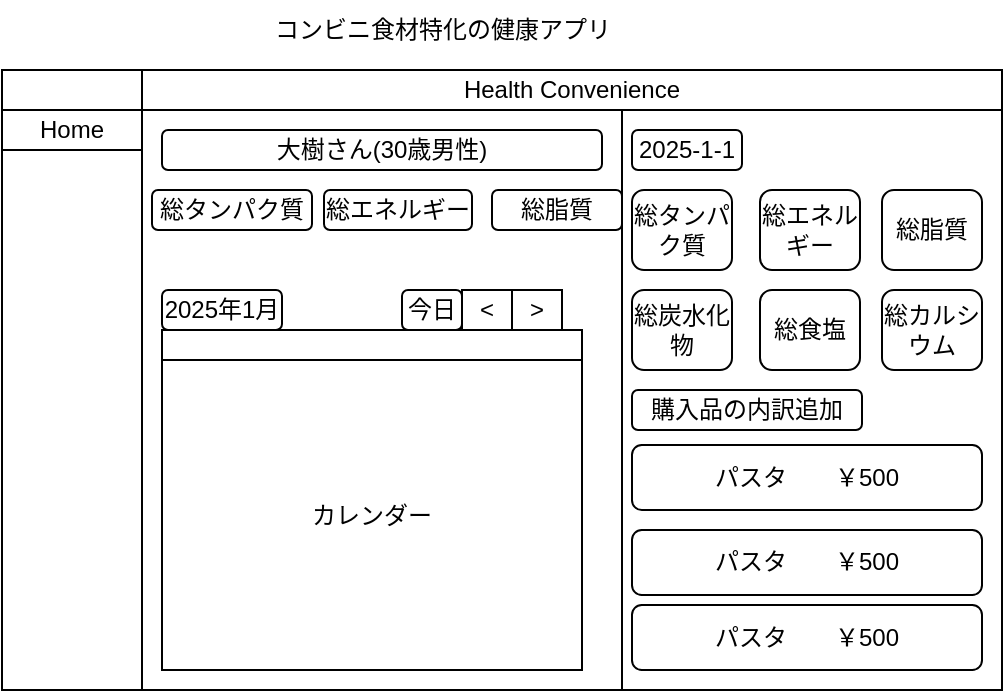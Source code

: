 <mxfile>
    <diagram id="_BVECQvLojmbbV3W4aIb" name="ページ1">
        <mxGraphModel dx="526" dy="381" grid="1" gridSize="10" guides="1" tooltips="1" connect="1" arrows="1" fold="1" page="1" pageScale="1" pageWidth="827" pageHeight="1169" math="0" shadow="0">
            <root>
                <mxCell id="0"/>
                <mxCell id="1" parent="0"/>
                <mxCell id="2" value="" style="rounded=0;whiteSpace=wrap;html=1;" vertex="1" parent="1">
                    <mxGeometry x="10" y="50" width="500" height="310" as="geometry"/>
                </mxCell>
                <mxCell id="3" value="" style="rounded=0;whiteSpace=wrap;html=1;" vertex="1" parent="1">
                    <mxGeometry x="10" y="70" width="70" height="290" as="geometry"/>
                </mxCell>
                <mxCell id="4" value="Health Convenience" style="rounded=0;whiteSpace=wrap;html=1;" vertex="1" parent="1">
                    <mxGeometry x="80" y="50" width="430" height="20" as="geometry"/>
                </mxCell>
                <mxCell id="5" value="Home" style="rounded=0;whiteSpace=wrap;html=1;" vertex="1" parent="1">
                    <mxGeometry x="10" y="70" width="70" height="20" as="geometry"/>
                </mxCell>
                <mxCell id="6" value="カレンダー" style="rounded=0;whiteSpace=wrap;html=1;" vertex="1" parent="1">
                    <mxGeometry x="90" y="180" width="210" height="155" as="geometry"/>
                </mxCell>
                <mxCell id="7" value="" style="rounded=0;whiteSpace=wrap;html=1;" vertex="1" parent="1">
                    <mxGeometry x="320" y="70" width="190" height="290" as="geometry"/>
                </mxCell>
                <mxCell id="8" value="2025-1-1" style="rounded=1;whiteSpace=wrap;html=1;" vertex="1" parent="1">
                    <mxGeometry x="325" y="80" width="55" height="20" as="geometry"/>
                </mxCell>
                <mxCell id="9" value="総カルシウム" style="rounded=1;whiteSpace=wrap;html=1;" vertex="1" parent="1">
                    <mxGeometry x="450" y="160" width="50" height="40" as="geometry"/>
                </mxCell>
                <mxCell id="11" value="総タンパク質" style="rounded=1;whiteSpace=wrap;html=1;" vertex="1" parent="1">
                    <mxGeometry x="325" y="110" width="50" height="40" as="geometry"/>
                </mxCell>
                <mxCell id="12" value="総エネルギー" style="rounded=1;whiteSpace=wrap;html=1;" vertex="1" parent="1">
                    <mxGeometry x="389" y="110" width="50" height="40" as="geometry"/>
                </mxCell>
                <mxCell id="13" value="総脂質" style="rounded=1;whiteSpace=wrap;html=1;" vertex="1" parent="1">
                    <mxGeometry x="450" y="110" width="50" height="40" as="geometry"/>
                </mxCell>
                <mxCell id="14" value="総炭水化物" style="rounded=1;whiteSpace=wrap;html=1;" vertex="1" parent="1">
                    <mxGeometry x="325" y="160" width="50" height="40" as="geometry"/>
                </mxCell>
                <mxCell id="16" value="総食塩" style="rounded=1;whiteSpace=wrap;html=1;" vertex="1" parent="1">
                    <mxGeometry x="389" y="160" width="50" height="40" as="geometry"/>
                </mxCell>
                <mxCell id="18" value="コンビニ食材特化の健康アプリ" style="text;html=1;align=center;verticalAlign=middle;resizable=0;points=[];autosize=1;strokeColor=none;fillColor=none;" vertex="1" parent="1">
                    <mxGeometry x="135" y="15" width="190" height="30" as="geometry"/>
                </mxCell>
                <mxCell id="21" value="購入品の内訳追加" style="rounded=1;whiteSpace=wrap;html=1;" vertex="1" parent="1">
                    <mxGeometry x="325" y="210" width="115" height="20" as="geometry"/>
                </mxCell>
                <mxCell id="22" value="パスタ　　￥500" style="rounded=1;whiteSpace=wrap;html=1;" vertex="1" parent="1">
                    <mxGeometry x="325" y="237.5" width="175" height="32.5" as="geometry"/>
                </mxCell>
                <mxCell id="23" value="パスタ　　￥500" style="rounded=1;whiteSpace=wrap;html=1;" vertex="1" parent="1">
                    <mxGeometry x="325" y="280" width="175" height="32.5" as="geometry"/>
                </mxCell>
                <mxCell id="24" value="パスタ　　￥500" style="rounded=1;whiteSpace=wrap;html=1;" vertex="1" parent="1">
                    <mxGeometry x="325" y="317.5" width="175" height="32.5" as="geometry"/>
                </mxCell>
                <mxCell id="25" value="2025年1月" style="rounded=1;whiteSpace=wrap;html=1;" vertex="1" parent="1">
                    <mxGeometry x="90" y="160" width="60" height="20" as="geometry"/>
                </mxCell>
                <mxCell id="26" value="カレンダー" style="rounded=0;whiteSpace=wrap;html=1;" vertex="1" parent="1">
                    <mxGeometry x="90" y="195" width="210" height="155" as="geometry"/>
                </mxCell>
                <mxCell id="27" value="今日" style="rounded=1;whiteSpace=wrap;html=1;" vertex="1" parent="1">
                    <mxGeometry x="210" y="160" width="30" height="20" as="geometry"/>
                </mxCell>
                <mxCell id="28" value="&amp;lt;" style="rounded=0;whiteSpace=wrap;html=1;" vertex="1" parent="1">
                    <mxGeometry x="240" y="160" width="25" height="20" as="geometry"/>
                </mxCell>
                <mxCell id="29" value="&amp;gt;" style="rounded=0;whiteSpace=wrap;html=1;" vertex="1" parent="1">
                    <mxGeometry x="265" y="160" width="25" height="20" as="geometry"/>
                </mxCell>
                <mxCell id="30" value="大樹さん(30歳男性)" style="rounded=1;whiteSpace=wrap;html=1;" vertex="1" parent="1">
                    <mxGeometry x="90" y="80" width="220" height="20" as="geometry"/>
                </mxCell>
                <mxCell id="34" value="総タンパク質" style="rounded=1;whiteSpace=wrap;html=1;" vertex="1" parent="1">
                    <mxGeometry x="85" y="110" width="80" height="20" as="geometry"/>
                </mxCell>
                <mxCell id="35" value="総エネルギー" style="rounded=1;whiteSpace=wrap;html=1;" vertex="1" parent="1">
                    <mxGeometry x="171" y="110" width="74" height="20" as="geometry"/>
                </mxCell>
                <mxCell id="36" value="総脂質" style="rounded=1;whiteSpace=wrap;html=1;" vertex="1" parent="1">
                    <mxGeometry x="255" y="110" width="65" height="20" as="geometry"/>
                </mxCell>
            </root>
        </mxGraphModel>
    </diagram>
</mxfile>